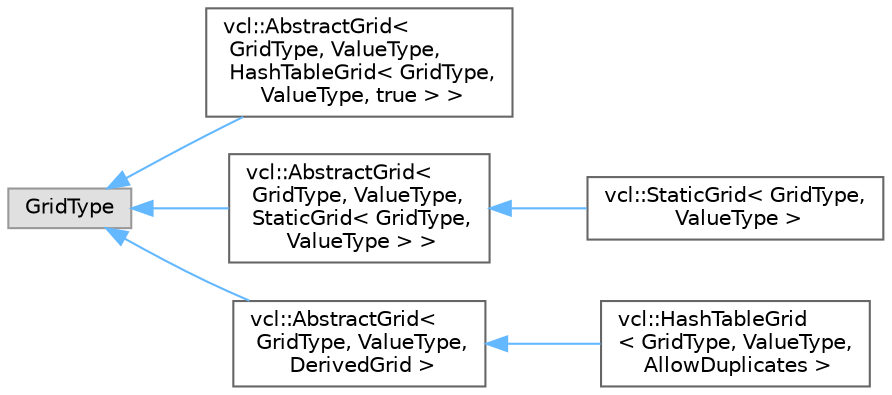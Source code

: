 digraph "Graphical Class Hierarchy"
{
 // LATEX_PDF_SIZE
  bgcolor="transparent";
  edge [fontname=Helvetica,fontsize=10,labelfontname=Helvetica,labelfontsize=10];
  node [fontname=Helvetica,fontsize=10,shape=box,height=0.2,width=0.4];
  rankdir="LR";
  Node0 [label="GridType",height=0.2,width=0.4,color="grey60", fillcolor="#E0E0E0", style="filled",tooltip=" "];
  Node0 -> Node1 [dir="back",color="steelblue1",style="solid"];
  Node1 [label="vcl::AbstractGrid\<\l GridType, ValueType,\l HashTableGrid\< GridType,\l ValueType, true \> \>",height=0.2,width=0.4,color="grey40", fillcolor="white", style="filled",URL="$classvcl_1_1AbstractGrid.html",tooltip=" "];
  Node0 -> Node2 [dir="back",color="steelblue1",style="solid"];
  Node2 [label="vcl::AbstractGrid\<\l GridType, ValueType,\l StaticGrid\< GridType,\l ValueType \> \>",height=0.2,width=0.4,color="grey40", fillcolor="white", style="filled",URL="$classvcl_1_1AbstractGrid.html",tooltip=" "];
  Node2 -> Node3 [dir="back",color="steelblue1",style="solid"];
  Node3 [label="vcl::StaticGrid\< GridType,\l ValueType \>",height=0.2,width=0.4,color="grey40", fillcolor="white", style="filled",URL="$classvcl_1_1StaticGrid.html",tooltip=" "];
  Node0 -> Node4 [dir="back",color="steelblue1",style="solid"];
  Node4 [label="vcl::AbstractGrid\<\l GridType, ValueType,\l DerivedGrid \>",height=0.2,width=0.4,color="grey40", fillcolor="white", style="filled",URL="$classvcl_1_1AbstractGrid.html",tooltip="The AbstractGrid class describes a generic Spatial Data Structure organized on a regular grid,..."];
  Node4 -> Node5 [dir="back",color="steelblue1",style="solid"];
  Node5 [label="vcl::HashTableGrid\l\< GridType, ValueType,\l AllowDuplicates \>",height=0.2,width=0.4,color="grey40", fillcolor="white", style="filled",URL="$classvcl_1_1HashTableGrid.html",tooltip="The HashTableGrid class stores N-Dimensional spatial elements (that could be anything on which it can..."];
}
